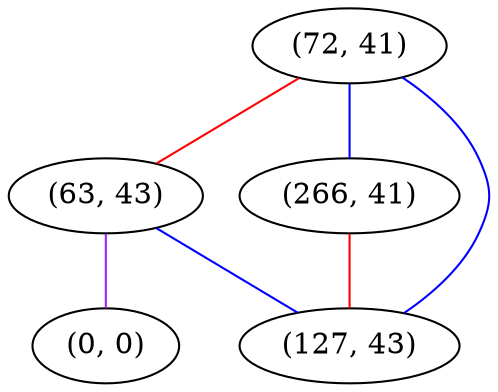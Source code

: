 graph "" {
"(72, 41)";
"(63, 43)";
"(0, 0)";
"(266, 41)";
"(127, 43)";
"(72, 41)" -- "(63, 43)"  [color=red, key=0, weight=1];
"(72, 41)" -- "(266, 41)"  [color=blue, key=0, weight=3];
"(72, 41)" -- "(127, 43)"  [color=blue, key=0, weight=3];
"(63, 43)" -- "(127, 43)"  [color=blue, key=0, weight=3];
"(63, 43)" -- "(0, 0)"  [color=purple, key=0, weight=4];
"(266, 41)" -- "(127, 43)"  [color=red, key=0, weight=1];
}
